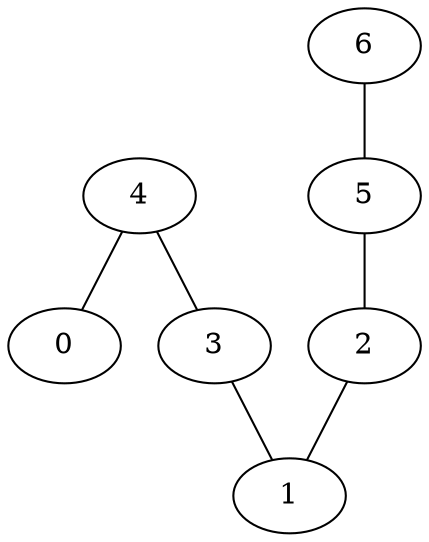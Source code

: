 graph {
    0 [ label = "0" ]
    1 [ label = "1" ]
    2 [ label = "2" ]
    3 [ label = "3" ]
    4 [ label = "4" ]
    5 [ label = "5" ]
    6 [ label = "6" ]
    2 -- 1 [ ]
    5 -- 2 [ ]
    3 -- 1 [ ]
    4 -- 3 [ ]
    6 -- 5 [ ]
    4 -- 0 [ ]
}
